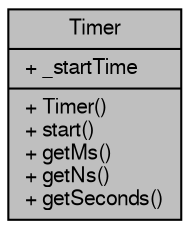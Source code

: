 digraph "Timer"
{
  edge [fontname="FreeSans",fontsize="10",labelfontname="FreeSans",labelfontsize="10"];
  node [fontname="FreeSans",fontsize="10",shape=record];
  Node1 [label="{Timer\n|+ _startTime\l|+ Timer()\l+ start()\l+ getMs()\l+ getNs()\l+ getSeconds()\l}",height=0.2,width=0.4,color="black", fillcolor="grey75", style="filled", fontcolor="black"];
}
